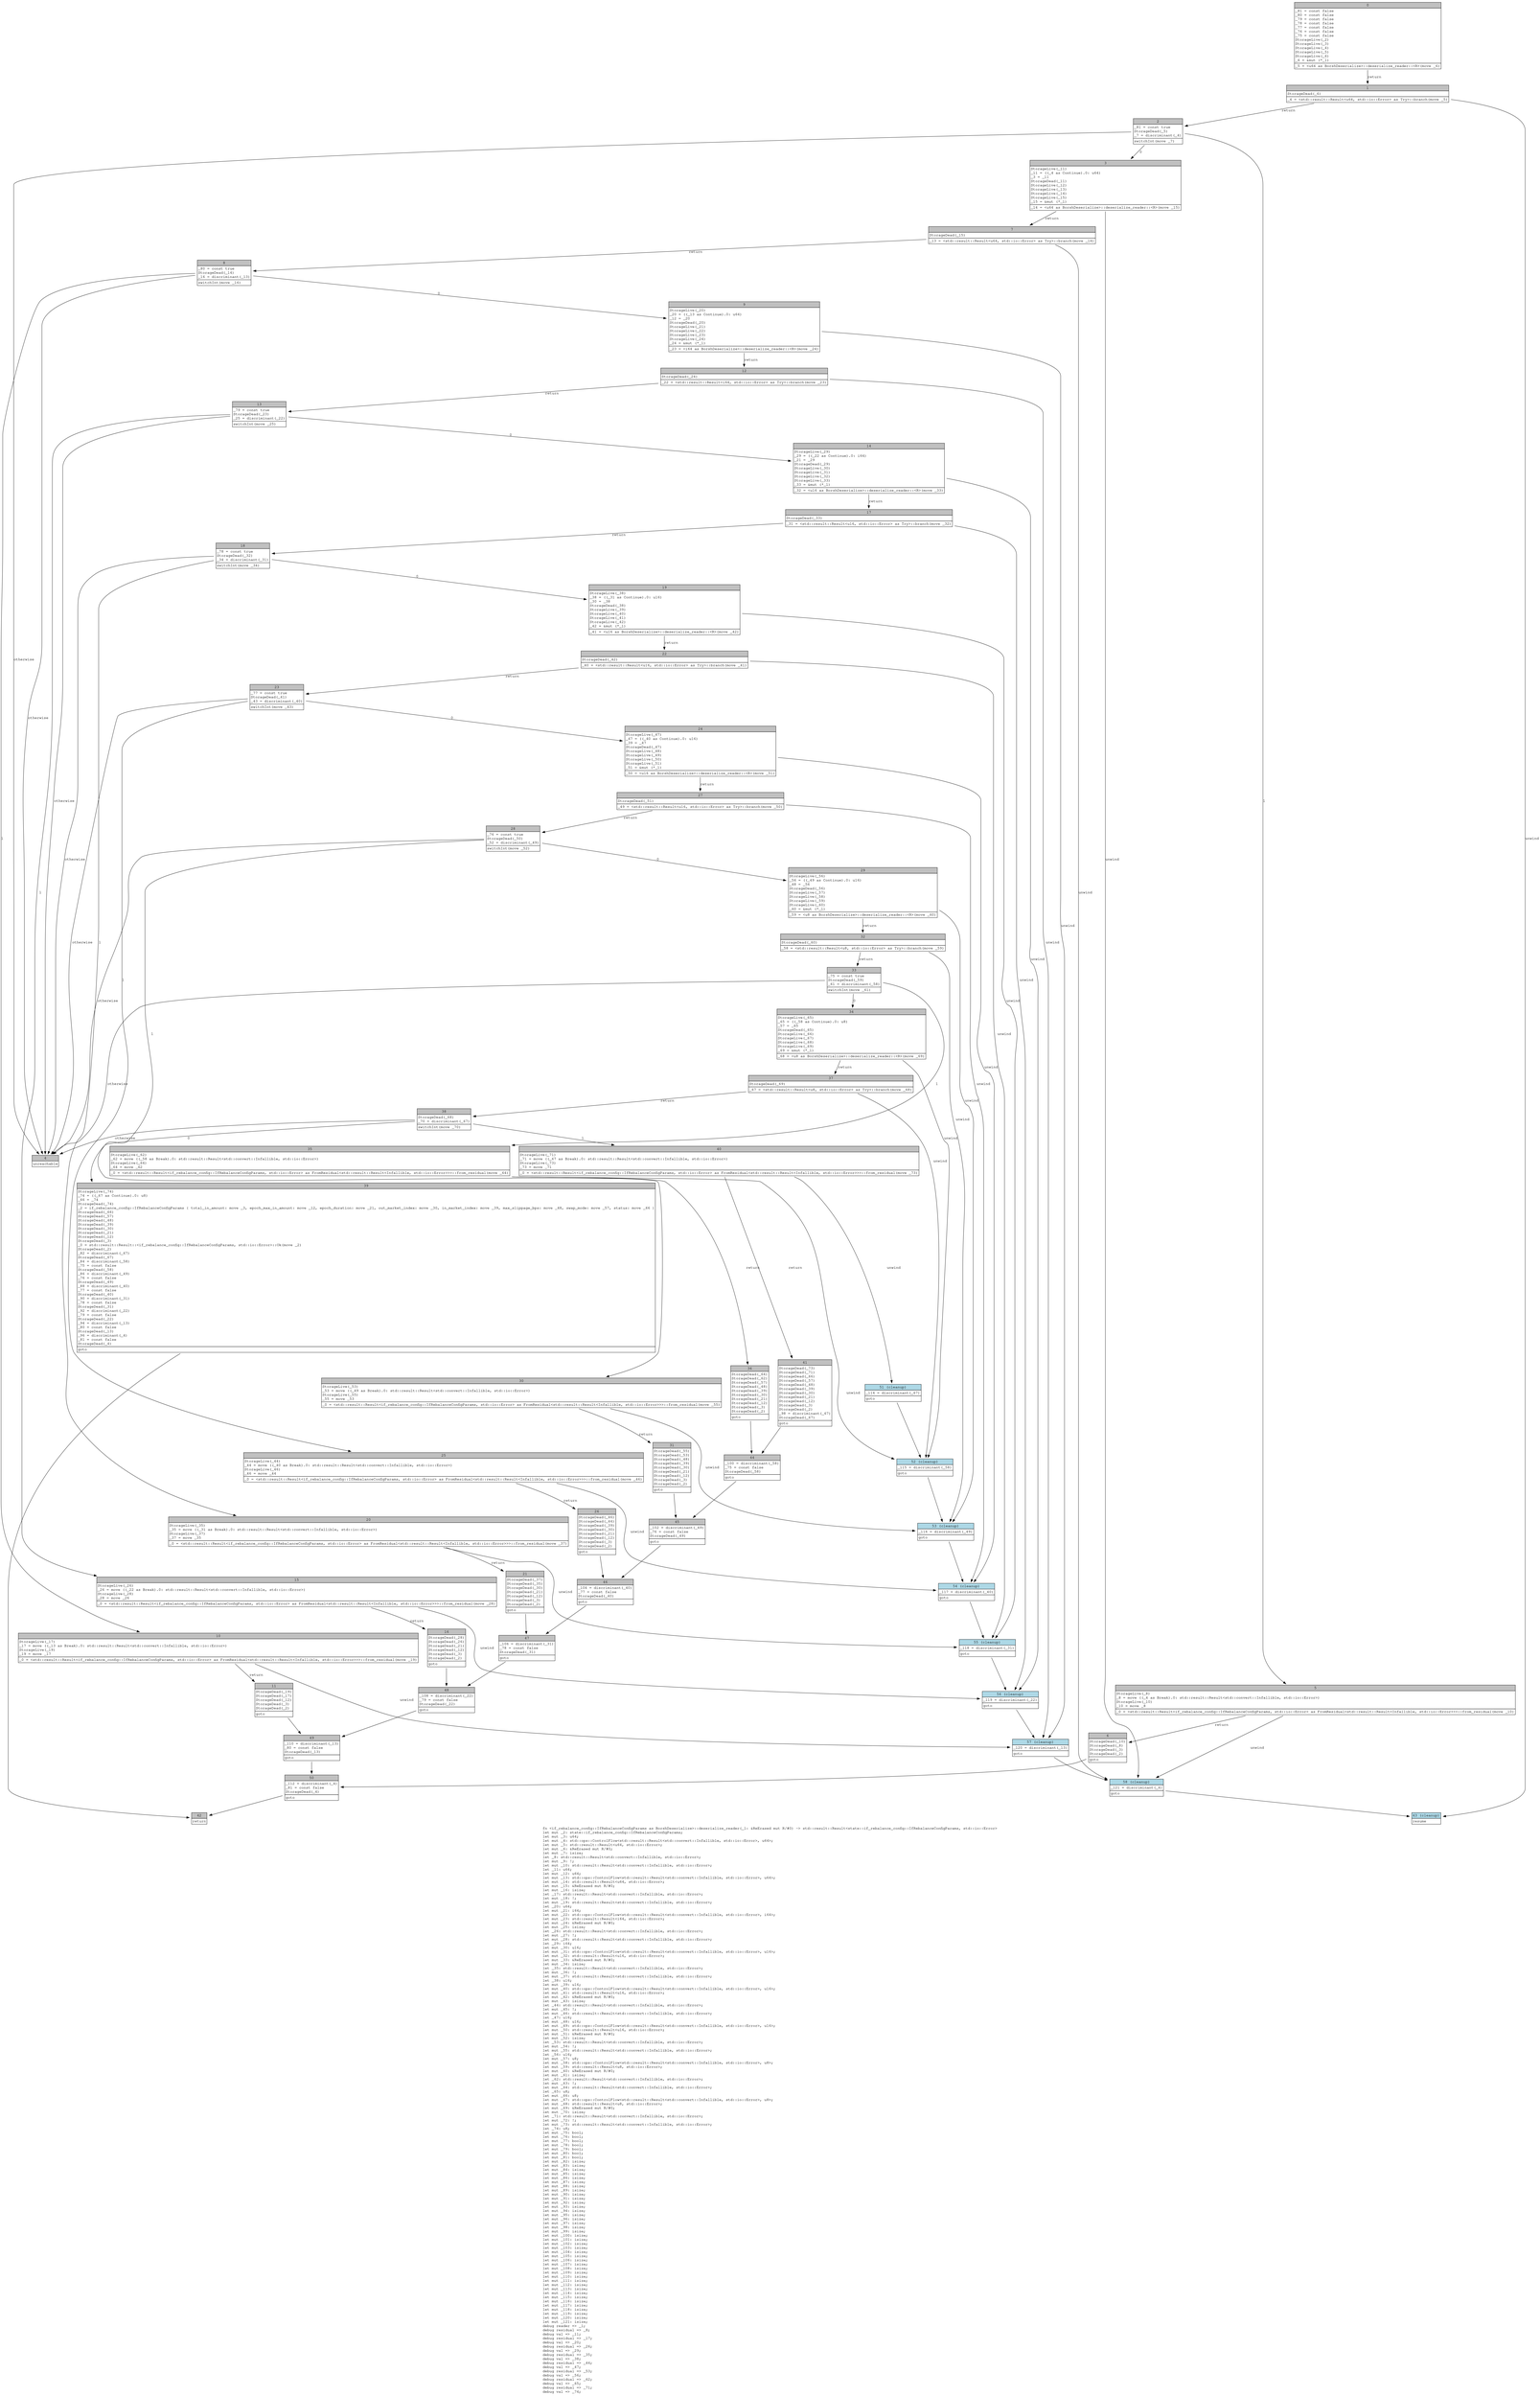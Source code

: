 digraph Mir_0_16465 {
    graph [fontname="Courier, monospace"];
    node [fontname="Courier, monospace"];
    edge [fontname="Courier, monospace"];
    label=<fn &lt;if_rebalance_config::IfRebalanceConfigParams as BorshDeserialize&gt;::deserialize_reader(_1: &amp;ReErased mut R/#0) -&gt; std::result::Result&lt;state::if_rebalance_config::IfRebalanceConfigParams, std::io::Error&gt;<br align="left"/>let mut _2: state::if_rebalance_config::IfRebalanceConfigParams;<br align="left"/>let mut _3: u64;<br align="left"/>let mut _4: std::ops::ControlFlow&lt;std::result::Result&lt;std::convert::Infallible, std::io::Error&gt;, u64&gt;;<br align="left"/>let mut _5: std::result::Result&lt;u64, std::io::Error&gt;;<br align="left"/>let mut _6: &amp;ReErased mut R/#0;<br align="left"/>let mut _7: isize;<br align="left"/>let _8: std::result::Result&lt;std::convert::Infallible, std::io::Error&gt;;<br align="left"/>let mut _9: !;<br align="left"/>let mut _10: std::result::Result&lt;std::convert::Infallible, std::io::Error&gt;;<br align="left"/>let _11: u64;<br align="left"/>let mut _12: u64;<br align="left"/>let mut _13: std::ops::ControlFlow&lt;std::result::Result&lt;std::convert::Infallible, std::io::Error&gt;, u64&gt;;<br align="left"/>let mut _14: std::result::Result&lt;u64, std::io::Error&gt;;<br align="left"/>let mut _15: &amp;ReErased mut R/#0;<br align="left"/>let mut _16: isize;<br align="left"/>let _17: std::result::Result&lt;std::convert::Infallible, std::io::Error&gt;;<br align="left"/>let mut _18: !;<br align="left"/>let mut _19: std::result::Result&lt;std::convert::Infallible, std::io::Error&gt;;<br align="left"/>let _20: u64;<br align="left"/>let mut _21: i64;<br align="left"/>let mut _22: std::ops::ControlFlow&lt;std::result::Result&lt;std::convert::Infallible, std::io::Error&gt;, i64&gt;;<br align="left"/>let mut _23: std::result::Result&lt;i64, std::io::Error&gt;;<br align="left"/>let mut _24: &amp;ReErased mut R/#0;<br align="left"/>let mut _25: isize;<br align="left"/>let _26: std::result::Result&lt;std::convert::Infallible, std::io::Error&gt;;<br align="left"/>let mut _27: !;<br align="left"/>let mut _28: std::result::Result&lt;std::convert::Infallible, std::io::Error&gt;;<br align="left"/>let _29: i64;<br align="left"/>let mut _30: u16;<br align="left"/>let mut _31: std::ops::ControlFlow&lt;std::result::Result&lt;std::convert::Infallible, std::io::Error&gt;, u16&gt;;<br align="left"/>let mut _32: std::result::Result&lt;u16, std::io::Error&gt;;<br align="left"/>let mut _33: &amp;ReErased mut R/#0;<br align="left"/>let mut _34: isize;<br align="left"/>let _35: std::result::Result&lt;std::convert::Infallible, std::io::Error&gt;;<br align="left"/>let mut _36: !;<br align="left"/>let mut _37: std::result::Result&lt;std::convert::Infallible, std::io::Error&gt;;<br align="left"/>let _38: u16;<br align="left"/>let mut _39: u16;<br align="left"/>let mut _40: std::ops::ControlFlow&lt;std::result::Result&lt;std::convert::Infallible, std::io::Error&gt;, u16&gt;;<br align="left"/>let mut _41: std::result::Result&lt;u16, std::io::Error&gt;;<br align="left"/>let mut _42: &amp;ReErased mut R/#0;<br align="left"/>let mut _43: isize;<br align="left"/>let _44: std::result::Result&lt;std::convert::Infallible, std::io::Error&gt;;<br align="left"/>let mut _45: !;<br align="left"/>let mut _46: std::result::Result&lt;std::convert::Infallible, std::io::Error&gt;;<br align="left"/>let _47: u16;<br align="left"/>let mut _48: u16;<br align="left"/>let mut _49: std::ops::ControlFlow&lt;std::result::Result&lt;std::convert::Infallible, std::io::Error&gt;, u16&gt;;<br align="left"/>let mut _50: std::result::Result&lt;u16, std::io::Error&gt;;<br align="left"/>let mut _51: &amp;ReErased mut R/#0;<br align="left"/>let mut _52: isize;<br align="left"/>let _53: std::result::Result&lt;std::convert::Infallible, std::io::Error&gt;;<br align="left"/>let mut _54: !;<br align="left"/>let mut _55: std::result::Result&lt;std::convert::Infallible, std::io::Error&gt;;<br align="left"/>let _56: u16;<br align="left"/>let mut _57: u8;<br align="left"/>let mut _58: std::ops::ControlFlow&lt;std::result::Result&lt;std::convert::Infallible, std::io::Error&gt;, u8&gt;;<br align="left"/>let mut _59: std::result::Result&lt;u8, std::io::Error&gt;;<br align="left"/>let mut _60: &amp;ReErased mut R/#0;<br align="left"/>let mut _61: isize;<br align="left"/>let _62: std::result::Result&lt;std::convert::Infallible, std::io::Error&gt;;<br align="left"/>let mut _63: !;<br align="left"/>let mut _64: std::result::Result&lt;std::convert::Infallible, std::io::Error&gt;;<br align="left"/>let _65: u8;<br align="left"/>let mut _66: u8;<br align="left"/>let mut _67: std::ops::ControlFlow&lt;std::result::Result&lt;std::convert::Infallible, std::io::Error&gt;, u8&gt;;<br align="left"/>let mut _68: std::result::Result&lt;u8, std::io::Error&gt;;<br align="left"/>let mut _69: &amp;ReErased mut R/#0;<br align="left"/>let mut _70: isize;<br align="left"/>let _71: std::result::Result&lt;std::convert::Infallible, std::io::Error&gt;;<br align="left"/>let mut _72: !;<br align="left"/>let mut _73: std::result::Result&lt;std::convert::Infallible, std::io::Error&gt;;<br align="left"/>let _74: u8;<br align="left"/>let mut _75: bool;<br align="left"/>let mut _76: bool;<br align="left"/>let mut _77: bool;<br align="left"/>let mut _78: bool;<br align="left"/>let mut _79: bool;<br align="left"/>let mut _80: bool;<br align="left"/>let mut _81: bool;<br align="left"/>let mut _82: isize;<br align="left"/>let mut _83: isize;<br align="left"/>let mut _84: isize;<br align="left"/>let mut _85: isize;<br align="left"/>let mut _86: isize;<br align="left"/>let mut _87: isize;<br align="left"/>let mut _88: isize;<br align="left"/>let mut _89: isize;<br align="left"/>let mut _90: isize;<br align="left"/>let mut _91: isize;<br align="left"/>let mut _92: isize;<br align="left"/>let mut _93: isize;<br align="left"/>let mut _94: isize;<br align="left"/>let mut _95: isize;<br align="left"/>let mut _96: isize;<br align="left"/>let mut _97: isize;<br align="left"/>let mut _98: isize;<br align="left"/>let mut _99: isize;<br align="left"/>let mut _100: isize;<br align="left"/>let mut _101: isize;<br align="left"/>let mut _102: isize;<br align="left"/>let mut _103: isize;<br align="left"/>let mut _104: isize;<br align="left"/>let mut _105: isize;<br align="left"/>let mut _106: isize;<br align="left"/>let mut _107: isize;<br align="left"/>let mut _108: isize;<br align="left"/>let mut _109: isize;<br align="left"/>let mut _110: isize;<br align="left"/>let mut _111: isize;<br align="left"/>let mut _112: isize;<br align="left"/>let mut _113: isize;<br align="left"/>let mut _114: isize;<br align="left"/>let mut _115: isize;<br align="left"/>let mut _116: isize;<br align="left"/>let mut _117: isize;<br align="left"/>let mut _118: isize;<br align="left"/>let mut _119: isize;<br align="left"/>let mut _120: isize;<br align="left"/>let mut _121: isize;<br align="left"/>debug reader =&gt; _1;<br align="left"/>debug residual =&gt; _8;<br align="left"/>debug val =&gt; _11;<br align="left"/>debug residual =&gt; _17;<br align="left"/>debug val =&gt; _20;<br align="left"/>debug residual =&gt; _26;<br align="left"/>debug val =&gt; _29;<br align="left"/>debug residual =&gt; _35;<br align="left"/>debug val =&gt; _38;<br align="left"/>debug residual =&gt; _44;<br align="left"/>debug val =&gt; _47;<br align="left"/>debug residual =&gt; _53;<br align="left"/>debug val =&gt; _56;<br align="left"/>debug residual =&gt; _62;<br align="left"/>debug val =&gt; _65;<br align="left"/>debug residual =&gt; _71;<br align="left"/>debug val =&gt; _74;<br align="left"/>>;
    bb0__0_16465 [shape="none", label=<<table border="0" cellborder="1" cellspacing="0"><tr><td bgcolor="gray" align="center" colspan="1">0</td></tr><tr><td align="left" balign="left">_81 = const false<br/>_80 = const false<br/>_79 = const false<br/>_78 = const false<br/>_77 = const false<br/>_76 = const false<br/>_75 = const false<br/>StorageLive(_2)<br/>StorageLive(_3)<br/>StorageLive(_4)<br/>StorageLive(_5)<br/>StorageLive(_6)<br/>_6 = &amp;mut (*_1)<br/></td></tr><tr><td align="left">_5 = &lt;u64 as BorshDeserialize&gt;::deserialize_reader::&lt;R&gt;(move _6)</td></tr></table>>];
    bb1__0_16465 [shape="none", label=<<table border="0" cellborder="1" cellspacing="0"><tr><td bgcolor="gray" align="center" colspan="1">1</td></tr><tr><td align="left" balign="left">StorageDead(_6)<br/></td></tr><tr><td align="left">_4 = &lt;std::result::Result&lt;u64, std::io::Error&gt; as Try&gt;::branch(move _5)</td></tr></table>>];
    bb2__0_16465 [shape="none", label=<<table border="0" cellborder="1" cellspacing="0"><tr><td bgcolor="gray" align="center" colspan="1">2</td></tr><tr><td align="left" balign="left">_81 = const true<br/>StorageDead(_5)<br/>_7 = discriminant(_4)<br/></td></tr><tr><td align="left">switchInt(move _7)</td></tr></table>>];
    bb3__0_16465 [shape="none", label=<<table border="0" cellborder="1" cellspacing="0"><tr><td bgcolor="gray" align="center" colspan="1">3</td></tr><tr><td align="left" balign="left">StorageLive(_11)<br/>_11 = ((_4 as Continue).0: u64)<br/>_3 = _11<br/>StorageDead(_11)<br/>StorageLive(_12)<br/>StorageLive(_13)<br/>StorageLive(_14)<br/>StorageLive(_15)<br/>_15 = &amp;mut (*_1)<br/></td></tr><tr><td align="left">_14 = &lt;u64 as BorshDeserialize&gt;::deserialize_reader::&lt;R&gt;(move _15)</td></tr></table>>];
    bb4__0_16465 [shape="none", label=<<table border="0" cellborder="1" cellspacing="0"><tr><td bgcolor="gray" align="center" colspan="1">4</td></tr><tr><td align="left">unreachable</td></tr></table>>];
    bb5__0_16465 [shape="none", label=<<table border="0" cellborder="1" cellspacing="0"><tr><td bgcolor="gray" align="center" colspan="1">5</td></tr><tr><td align="left" balign="left">StorageLive(_8)<br/>_8 = move ((_4 as Break).0: std::result::Result&lt;std::convert::Infallible, std::io::Error&gt;)<br/>StorageLive(_10)<br/>_10 = move _8<br/></td></tr><tr><td align="left">_0 = &lt;std::result::Result&lt;if_rebalance_config::IfRebalanceConfigParams, std::io::Error&gt; as FromResidual&lt;std::result::Result&lt;Infallible, std::io::Error&gt;&gt;&gt;::from_residual(move _10)</td></tr></table>>];
    bb6__0_16465 [shape="none", label=<<table border="0" cellborder="1" cellspacing="0"><tr><td bgcolor="gray" align="center" colspan="1">6</td></tr><tr><td align="left" balign="left">StorageDead(_10)<br/>StorageDead(_8)<br/>StorageDead(_3)<br/>StorageDead(_2)<br/></td></tr><tr><td align="left">goto</td></tr></table>>];
    bb7__0_16465 [shape="none", label=<<table border="0" cellborder="1" cellspacing="0"><tr><td bgcolor="gray" align="center" colspan="1">7</td></tr><tr><td align="left" balign="left">StorageDead(_15)<br/></td></tr><tr><td align="left">_13 = &lt;std::result::Result&lt;u64, std::io::Error&gt; as Try&gt;::branch(move _14)</td></tr></table>>];
    bb8__0_16465 [shape="none", label=<<table border="0" cellborder="1" cellspacing="0"><tr><td bgcolor="gray" align="center" colspan="1">8</td></tr><tr><td align="left" balign="left">_80 = const true<br/>StorageDead(_14)<br/>_16 = discriminant(_13)<br/></td></tr><tr><td align="left">switchInt(move _16)</td></tr></table>>];
    bb9__0_16465 [shape="none", label=<<table border="0" cellborder="1" cellspacing="0"><tr><td bgcolor="gray" align="center" colspan="1">9</td></tr><tr><td align="left" balign="left">StorageLive(_20)<br/>_20 = ((_13 as Continue).0: u64)<br/>_12 = _20<br/>StorageDead(_20)<br/>StorageLive(_21)<br/>StorageLive(_22)<br/>StorageLive(_23)<br/>StorageLive(_24)<br/>_24 = &amp;mut (*_1)<br/></td></tr><tr><td align="left">_23 = &lt;i64 as BorshDeserialize&gt;::deserialize_reader::&lt;R&gt;(move _24)</td></tr></table>>];
    bb10__0_16465 [shape="none", label=<<table border="0" cellborder="1" cellspacing="0"><tr><td bgcolor="gray" align="center" colspan="1">10</td></tr><tr><td align="left" balign="left">StorageLive(_17)<br/>_17 = move ((_13 as Break).0: std::result::Result&lt;std::convert::Infallible, std::io::Error&gt;)<br/>StorageLive(_19)<br/>_19 = move _17<br/></td></tr><tr><td align="left">_0 = &lt;std::result::Result&lt;if_rebalance_config::IfRebalanceConfigParams, std::io::Error&gt; as FromResidual&lt;std::result::Result&lt;Infallible, std::io::Error&gt;&gt;&gt;::from_residual(move _19)</td></tr></table>>];
    bb11__0_16465 [shape="none", label=<<table border="0" cellborder="1" cellspacing="0"><tr><td bgcolor="gray" align="center" colspan="1">11</td></tr><tr><td align="left" balign="left">StorageDead(_19)<br/>StorageDead(_17)<br/>StorageDead(_12)<br/>StorageDead(_3)<br/>StorageDead(_2)<br/></td></tr><tr><td align="left">goto</td></tr></table>>];
    bb12__0_16465 [shape="none", label=<<table border="0" cellborder="1" cellspacing="0"><tr><td bgcolor="gray" align="center" colspan="1">12</td></tr><tr><td align="left" balign="left">StorageDead(_24)<br/></td></tr><tr><td align="left">_22 = &lt;std::result::Result&lt;i64, std::io::Error&gt; as Try&gt;::branch(move _23)</td></tr></table>>];
    bb13__0_16465 [shape="none", label=<<table border="0" cellborder="1" cellspacing="0"><tr><td bgcolor="gray" align="center" colspan="1">13</td></tr><tr><td align="left" balign="left">_79 = const true<br/>StorageDead(_23)<br/>_25 = discriminant(_22)<br/></td></tr><tr><td align="left">switchInt(move _25)</td></tr></table>>];
    bb14__0_16465 [shape="none", label=<<table border="0" cellborder="1" cellspacing="0"><tr><td bgcolor="gray" align="center" colspan="1">14</td></tr><tr><td align="left" balign="left">StorageLive(_29)<br/>_29 = ((_22 as Continue).0: i64)<br/>_21 = _29<br/>StorageDead(_29)<br/>StorageLive(_30)<br/>StorageLive(_31)<br/>StorageLive(_32)<br/>StorageLive(_33)<br/>_33 = &amp;mut (*_1)<br/></td></tr><tr><td align="left">_32 = &lt;u16 as BorshDeserialize&gt;::deserialize_reader::&lt;R&gt;(move _33)</td></tr></table>>];
    bb15__0_16465 [shape="none", label=<<table border="0" cellborder="1" cellspacing="0"><tr><td bgcolor="gray" align="center" colspan="1">15</td></tr><tr><td align="left" balign="left">StorageLive(_26)<br/>_26 = move ((_22 as Break).0: std::result::Result&lt;std::convert::Infallible, std::io::Error&gt;)<br/>StorageLive(_28)<br/>_28 = move _26<br/></td></tr><tr><td align="left">_0 = &lt;std::result::Result&lt;if_rebalance_config::IfRebalanceConfigParams, std::io::Error&gt; as FromResidual&lt;std::result::Result&lt;Infallible, std::io::Error&gt;&gt;&gt;::from_residual(move _28)</td></tr></table>>];
    bb16__0_16465 [shape="none", label=<<table border="0" cellborder="1" cellspacing="0"><tr><td bgcolor="gray" align="center" colspan="1">16</td></tr><tr><td align="left" balign="left">StorageDead(_28)<br/>StorageDead(_26)<br/>StorageDead(_21)<br/>StorageDead(_12)<br/>StorageDead(_3)<br/>StorageDead(_2)<br/></td></tr><tr><td align="left">goto</td></tr></table>>];
    bb17__0_16465 [shape="none", label=<<table border="0" cellborder="1" cellspacing="0"><tr><td bgcolor="gray" align="center" colspan="1">17</td></tr><tr><td align="left" balign="left">StorageDead(_33)<br/></td></tr><tr><td align="left">_31 = &lt;std::result::Result&lt;u16, std::io::Error&gt; as Try&gt;::branch(move _32)</td></tr></table>>];
    bb18__0_16465 [shape="none", label=<<table border="0" cellborder="1" cellspacing="0"><tr><td bgcolor="gray" align="center" colspan="1">18</td></tr><tr><td align="left" balign="left">_78 = const true<br/>StorageDead(_32)<br/>_34 = discriminant(_31)<br/></td></tr><tr><td align="left">switchInt(move _34)</td></tr></table>>];
    bb19__0_16465 [shape="none", label=<<table border="0" cellborder="1" cellspacing="0"><tr><td bgcolor="gray" align="center" colspan="1">19</td></tr><tr><td align="left" balign="left">StorageLive(_38)<br/>_38 = ((_31 as Continue).0: u16)<br/>_30 = _38<br/>StorageDead(_38)<br/>StorageLive(_39)<br/>StorageLive(_40)<br/>StorageLive(_41)<br/>StorageLive(_42)<br/>_42 = &amp;mut (*_1)<br/></td></tr><tr><td align="left">_41 = &lt;u16 as BorshDeserialize&gt;::deserialize_reader::&lt;R&gt;(move _42)</td></tr></table>>];
    bb20__0_16465 [shape="none", label=<<table border="0" cellborder="1" cellspacing="0"><tr><td bgcolor="gray" align="center" colspan="1">20</td></tr><tr><td align="left" balign="left">StorageLive(_35)<br/>_35 = move ((_31 as Break).0: std::result::Result&lt;std::convert::Infallible, std::io::Error&gt;)<br/>StorageLive(_37)<br/>_37 = move _35<br/></td></tr><tr><td align="left">_0 = &lt;std::result::Result&lt;if_rebalance_config::IfRebalanceConfigParams, std::io::Error&gt; as FromResidual&lt;std::result::Result&lt;Infallible, std::io::Error&gt;&gt;&gt;::from_residual(move _37)</td></tr></table>>];
    bb21__0_16465 [shape="none", label=<<table border="0" cellborder="1" cellspacing="0"><tr><td bgcolor="gray" align="center" colspan="1">21</td></tr><tr><td align="left" balign="left">StorageDead(_37)<br/>StorageDead(_35)<br/>StorageDead(_30)<br/>StorageDead(_21)<br/>StorageDead(_12)<br/>StorageDead(_3)<br/>StorageDead(_2)<br/></td></tr><tr><td align="left">goto</td></tr></table>>];
    bb22__0_16465 [shape="none", label=<<table border="0" cellborder="1" cellspacing="0"><tr><td bgcolor="gray" align="center" colspan="1">22</td></tr><tr><td align="left" balign="left">StorageDead(_42)<br/></td></tr><tr><td align="left">_40 = &lt;std::result::Result&lt;u16, std::io::Error&gt; as Try&gt;::branch(move _41)</td></tr></table>>];
    bb23__0_16465 [shape="none", label=<<table border="0" cellborder="1" cellspacing="0"><tr><td bgcolor="gray" align="center" colspan="1">23</td></tr><tr><td align="left" balign="left">_77 = const true<br/>StorageDead(_41)<br/>_43 = discriminant(_40)<br/></td></tr><tr><td align="left">switchInt(move _43)</td></tr></table>>];
    bb24__0_16465 [shape="none", label=<<table border="0" cellborder="1" cellspacing="0"><tr><td bgcolor="gray" align="center" colspan="1">24</td></tr><tr><td align="left" balign="left">StorageLive(_47)<br/>_47 = ((_40 as Continue).0: u16)<br/>_39 = _47<br/>StorageDead(_47)<br/>StorageLive(_48)<br/>StorageLive(_49)<br/>StorageLive(_50)<br/>StorageLive(_51)<br/>_51 = &amp;mut (*_1)<br/></td></tr><tr><td align="left">_50 = &lt;u16 as BorshDeserialize&gt;::deserialize_reader::&lt;R&gt;(move _51)</td></tr></table>>];
    bb25__0_16465 [shape="none", label=<<table border="0" cellborder="1" cellspacing="0"><tr><td bgcolor="gray" align="center" colspan="1">25</td></tr><tr><td align="left" balign="left">StorageLive(_44)<br/>_44 = move ((_40 as Break).0: std::result::Result&lt;std::convert::Infallible, std::io::Error&gt;)<br/>StorageLive(_46)<br/>_46 = move _44<br/></td></tr><tr><td align="left">_0 = &lt;std::result::Result&lt;if_rebalance_config::IfRebalanceConfigParams, std::io::Error&gt; as FromResidual&lt;std::result::Result&lt;Infallible, std::io::Error&gt;&gt;&gt;::from_residual(move _46)</td></tr></table>>];
    bb26__0_16465 [shape="none", label=<<table border="0" cellborder="1" cellspacing="0"><tr><td bgcolor="gray" align="center" colspan="1">26</td></tr><tr><td align="left" balign="left">StorageDead(_46)<br/>StorageDead(_44)<br/>StorageDead(_39)<br/>StorageDead(_30)<br/>StorageDead(_21)<br/>StorageDead(_12)<br/>StorageDead(_3)<br/>StorageDead(_2)<br/></td></tr><tr><td align="left">goto</td></tr></table>>];
    bb27__0_16465 [shape="none", label=<<table border="0" cellborder="1" cellspacing="0"><tr><td bgcolor="gray" align="center" colspan="1">27</td></tr><tr><td align="left" balign="left">StorageDead(_51)<br/></td></tr><tr><td align="left">_49 = &lt;std::result::Result&lt;u16, std::io::Error&gt; as Try&gt;::branch(move _50)</td></tr></table>>];
    bb28__0_16465 [shape="none", label=<<table border="0" cellborder="1" cellspacing="0"><tr><td bgcolor="gray" align="center" colspan="1">28</td></tr><tr><td align="left" balign="left">_76 = const true<br/>StorageDead(_50)<br/>_52 = discriminant(_49)<br/></td></tr><tr><td align="left">switchInt(move _52)</td></tr></table>>];
    bb29__0_16465 [shape="none", label=<<table border="0" cellborder="1" cellspacing="0"><tr><td bgcolor="gray" align="center" colspan="1">29</td></tr><tr><td align="left" balign="left">StorageLive(_56)<br/>_56 = ((_49 as Continue).0: u16)<br/>_48 = _56<br/>StorageDead(_56)<br/>StorageLive(_57)<br/>StorageLive(_58)<br/>StorageLive(_59)<br/>StorageLive(_60)<br/>_60 = &amp;mut (*_1)<br/></td></tr><tr><td align="left">_59 = &lt;u8 as BorshDeserialize&gt;::deserialize_reader::&lt;R&gt;(move _60)</td></tr></table>>];
    bb30__0_16465 [shape="none", label=<<table border="0" cellborder="1" cellspacing="0"><tr><td bgcolor="gray" align="center" colspan="1">30</td></tr><tr><td align="left" balign="left">StorageLive(_53)<br/>_53 = move ((_49 as Break).0: std::result::Result&lt;std::convert::Infallible, std::io::Error&gt;)<br/>StorageLive(_55)<br/>_55 = move _53<br/></td></tr><tr><td align="left">_0 = &lt;std::result::Result&lt;if_rebalance_config::IfRebalanceConfigParams, std::io::Error&gt; as FromResidual&lt;std::result::Result&lt;Infallible, std::io::Error&gt;&gt;&gt;::from_residual(move _55)</td></tr></table>>];
    bb31__0_16465 [shape="none", label=<<table border="0" cellborder="1" cellspacing="0"><tr><td bgcolor="gray" align="center" colspan="1">31</td></tr><tr><td align="left" balign="left">StorageDead(_55)<br/>StorageDead(_53)<br/>StorageDead(_48)<br/>StorageDead(_39)<br/>StorageDead(_30)<br/>StorageDead(_21)<br/>StorageDead(_12)<br/>StorageDead(_3)<br/>StorageDead(_2)<br/></td></tr><tr><td align="left">goto</td></tr></table>>];
    bb32__0_16465 [shape="none", label=<<table border="0" cellborder="1" cellspacing="0"><tr><td bgcolor="gray" align="center" colspan="1">32</td></tr><tr><td align="left" balign="left">StorageDead(_60)<br/></td></tr><tr><td align="left">_58 = &lt;std::result::Result&lt;u8, std::io::Error&gt; as Try&gt;::branch(move _59)</td></tr></table>>];
    bb33__0_16465 [shape="none", label=<<table border="0" cellborder="1" cellspacing="0"><tr><td bgcolor="gray" align="center" colspan="1">33</td></tr><tr><td align="left" balign="left">_75 = const true<br/>StorageDead(_59)<br/>_61 = discriminant(_58)<br/></td></tr><tr><td align="left">switchInt(move _61)</td></tr></table>>];
    bb34__0_16465 [shape="none", label=<<table border="0" cellborder="1" cellspacing="0"><tr><td bgcolor="gray" align="center" colspan="1">34</td></tr><tr><td align="left" balign="left">StorageLive(_65)<br/>_65 = ((_58 as Continue).0: u8)<br/>_57 = _65<br/>StorageDead(_65)<br/>StorageLive(_66)<br/>StorageLive(_67)<br/>StorageLive(_68)<br/>StorageLive(_69)<br/>_69 = &amp;mut (*_1)<br/></td></tr><tr><td align="left">_68 = &lt;u8 as BorshDeserialize&gt;::deserialize_reader::&lt;R&gt;(move _69)</td></tr></table>>];
    bb35__0_16465 [shape="none", label=<<table border="0" cellborder="1" cellspacing="0"><tr><td bgcolor="gray" align="center" colspan="1">35</td></tr><tr><td align="left" balign="left">StorageLive(_62)<br/>_62 = move ((_58 as Break).0: std::result::Result&lt;std::convert::Infallible, std::io::Error&gt;)<br/>StorageLive(_64)<br/>_64 = move _62<br/></td></tr><tr><td align="left">_0 = &lt;std::result::Result&lt;if_rebalance_config::IfRebalanceConfigParams, std::io::Error&gt; as FromResidual&lt;std::result::Result&lt;Infallible, std::io::Error&gt;&gt;&gt;::from_residual(move _64)</td></tr></table>>];
    bb36__0_16465 [shape="none", label=<<table border="0" cellborder="1" cellspacing="0"><tr><td bgcolor="gray" align="center" colspan="1">36</td></tr><tr><td align="left" balign="left">StorageDead(_64)<br/>StorageDead(_62)<br/>StorageDead(_57)<br/>StorageDead(_48)<br/>StorageDead(_39)<br/>StorageDead(_30)<br/>StorageDead(_21)<br/>StorageDead(_12)<br/>StorageDead(_3)<br/>StorageDead(_2)<br/></td></tr><tr><td align="left">goto</td></tr></table>>];
    bb37__0_16465 [shape="none", label=<<table border="0" cellborder="1" cellspacing="0"><tr><td bgcolor="gray" align="center" colspan="1">37</td></tr><tr><td align="left" balign="left">StorageDead(_69)<br/></td></tr><tr><td align="left">_67 = &lt;std::result::Result&lt;u8, std::io::Error&gt; as Try&gt;::branch(move _68)</td></tr></table>>];
    bb38__0_16465 [shape="none", label=<<table border="0" cellborder="1" cellspacing="0"><tr><td bgcolor="gray" align="center" colspan="1">38</td></tr><tr><td align="left" balign="left">StorageDead(_68)<br/>_70 = discriminant(_67)<br/></td></tr><tr><td align="left">switchInt(move _70)</td></tr></table>>];
    bb39__0_16465 [shape="none", label=<<table border="0" cellborder="1" cellspacing="0"><tr><td bgcolor="gray" align="center" colspan="1">39</td></tr><tr><td align="left" balign="left">StorageLive(_74)<br/>_74 = ((_67 as Continue).0: u8)<br/>_66 = _74<br/>StorageDead(_74)<br/>_2 = if_rebalance_config::IfRebalanceConfigParams { total_in_amount: move _3, epoch_max_in_amount: move _12, epoch_duration: move _21, out_market_index: move _30, in_market_index: move _39, max_slippage_bps: move _48, swap_mode: move _57, status: move _66 }<br/>StorageDead(_66)<br/>StorageDead(_57)<br/>StorageDead(_48)<br/>StorageDead(_39)<br/>StorageDead(_30)<br/>StorageDead(_21)<br/>StorageDead(_12)<br/>StorageDead(_3)<br/>_0 = std::result::Result::&lt;if_rebalance_config::IfRebalanceConfigParams, std::io::Error&gt;::Ok(move _2)<br/>StorageDead(_2)<br/>_82 = discriminant(_67)<br/>StorageDead(_67)<br/>_84 = discriminant(_58)<br/>_75 = const false<br/>StorageDead(_58)<br/>_86 = discriminant(_49)<br/>_76 = const false<br/>StorageDead(_49)<br/>_88 = discriminant(_40)<br/>_77 = const false<br/>StorageDead(_40)<br/>_90 = discriminant(_31)<br/>_78 = const false<br/>StorageDead(_31)<br/>_92 = discriminant(_22)<br/>_79 = const false<br/>StorageDead(_22)<br/>_94 = discriminant(_13)<br/>_80 = const false<br/>StorageDead(_13)<br/>_96 = discriminant(_4)<br/>_81 = const false<br/>StorageDead(_4)<br/></td></tr><tr><td align="left">goto</td></tr></table>>];
    bb40__0_16465 [shape="none", label=<<table border="0" cellborder="1" cellspacing="0"><tr><td bgcolor="gray" align="center" colspan="1">40</td></tr><tr><td align="left" balign="left">StorageLive(_71)<br/>_71 = move ((_67 as Break).0: std::result::Result&lt;std::convert::Infallible, std::io::Error&gt;)<br/>StorageLive(_73)<br/>_73 = move _71<br/></td></tr><tr><td align="left">_0 = &lt;std::result::Result&lt;if_rebalance_config::IfRebalanceConfigParams, std::io::Error&gt; as FromResidual&lt;std::result::Result&lt;Infallible, std::io::Error&gt;&gt;&gt;::from_residual(move _73)</td></tr></table>>];
    bb41__0_16465 [shape="none", label=<<table border="0" cellborder="1" cellspacing="0"><tr><td bgcolor="gray" align="center" colspan="1">41</td></tr><tr><td align="left" balign="left">StorageDead(_73)<br/>StorageDead(_71)<br/>StorageDead(_66)<br/>StorageDead(_57)<br/>StorageDead(_48)<br/>StorageDead(_39)<br/>StorageDead(_30)<br/>StorageDead(_21)<br/>StorageDead(_12)<br/>StorageDead(_3)<br/>StorageDead(_2)<br/>_98 = discriminant(_67)<br/>StorageDead(_67)<br/></td></tr><tr><td align="left">goto</td></tr></table>>];
    bb42__0_16465 [shape="none", label=<<table border="0" cellborder="1" cellspacing="0"><tr><td bgcolor="gray" align="center" colspan="1">42</td></tr><tr><td align="left">return</td></tr></table>>];
    bb43__0_16465 [shape="none", label=<<table border="0" cellborder="1" cellspacing="0"><tr><td bgcolor="lightblue" align="center" colspan="1">43 (cleanup)</td></tr><tr><td align="left">resume</td></tr></table>>];
    bb44__0_16465 [shape="none", label=<<table border="0" cellborder="1" cellspacing="0"><tr><td bgcolor="gray" align="center" colspan="1">44</td></tr><tr><td align="left" balign="left">_100 = discriminant(_58)<br/>_75 = const false<br/>StorageDead(_58)<br/></td></tr><tr><td align="left">goto</td></tr></table>>];
    bb45__0_16465 [shape="none", label=<<table border="0" cellborder="1" cellspacing="0"><tr><td bgcolor="gray" align="center" colspan="1">45</td></tr><tr><td align="left" balign="left">_102 = discriminant(_49)<br/>_76 = const false<br/>StorageDead(_49)<br/></td></tr><tr><td align="left">goto</td></tr></table>>];
    bb46__0_16465 [shape="none", label=<<table border="0" cellborder="1" cellspacing="0"><tr><td bgcolor="gray" align="center" colspan="1">46</td></tr><tr><td align="left" balign="left">_104 = discriminant(_40)<br/>_77 = const false<br/>StorageDead(_40)<br/></td></tr><tr><td align="left">goto</td></tr></table>>];
    bb47__0_16465 [shape="none", label=<<table border="0" cellborder="1" cellspacing="0"><tr><td bgcolor="gray" align="center" colspan="1">47</td></tr><tr><td align="left" balign="left">_106 = discriminant(_31)<br/>_78 = const false<br/>StorageDead(_31)<br/></td></tr><tr><td align="left">goto</td></tr></table>>];
    bb48__0_16465 [shape="none", label=<<table border="0" cellborder="1" cellspacing="0"><tr><td bgcolor="gray" align="center" colspan="1">48</td></tr><tr><td align="left" balign="left">_108 = discriminant(_22)<br/>_79 = const false<br/>StorageDead(_22)<br/></td></tr><tr><td align="left">goto</td></tr></table>>];
    bb49__0_16465 [shape="none", label=<<table border="0" cellborder="1" cellspacing="0"><tr><td bgcolor="gray" align="center" colspan="1">49</td></tr><tr><td align="left" balign="left">_110 = discriminant(_13)<br/>_80 = const false<br/>StorageDead(_13)<br/></td></tr><tr><td align="left">goto</td></tr></table>>];
    bb50__0_16465 [shape="none", label=<<table border="0" cellborder="1" cellspacing="0"><tr><td bgcolor="gray" align="center" colspan="1">50</td></tr><tr><td align="left" balign="left">_112 = discriminant(_4)<br/>_81 = const false<br/>StorageDead(_4)<br/></td></tr><tr><td align="left">goto</td></tr></table>>];
    bb51__0_16465 [shape="none", label=<<table border="0" cellborder="1" cellspacing="0"><tr><td bgcolor="lightblue" align="center" colspan="1">51 (cleanup)</td></tr><tr><td align="left" balign="left">_114 = discriminant(_67)<br/></td></tr><tr><td align="left">goto</td></tr></table>>];
    bb52__0_16465 [shape="none", label=<<table border="0" cellborder="1" cellspacing="0"><tr><td bgcolor="lightblue" align="center" colspan="1">52 (cleanup)</td></tr><tr><td align="left" balign="left">_115 = discriminant(_58)<br/></td></tr><tr><td align="left">goto</td></tr></table>>];
    bb53__0_16465 [shape="none", label=<<table border="0" cellborder="1" cellspacing="0"><tr><td bgcolor="lightblue" align="center" colspan="1">53 (cleanup)</td></tr><tr><td align="left" balign="left">_116 = discriminant(_49)<br/></td></tr><tr><td align="left">goto</td></tr></table>>];
    bb54__0_16465 [shape="none", label=<<table border="0" cellborder="1" cellspacing="0"><tr><td bgcolor="lightblue" align="center" colspan="1">54 (cleanup)</td></tr><tr><td align="left" balign="left">_117 = discriminant(_40)<br/></td></tr><tr><td align="left">goto</td></tr></table>>];
    bb55__0_16465 [shape="none", label=<<table border="0" cellborder="1" cellspacing="0"><tr><td bgcolor="lightblue" align="center" colspan="1">55 (cleanup)</td></tr><tr><td align="left" balign="left">_118 = discriminant(_31)<br/></td></tr><tr><td align="left">goto</td></tr></table>>];
    bb56__0_16465 [shape="none", label=<<table border="0" cellborder="1" cellspacing="0"><tr><td bgcolor="lightblue" align="center" colspan="1">56 (cleanup)</td></tr><tr><td align="left" balign="left">_119 = discriminant(_22)<br/></td></tr><tr><td align="left">goto</td></tr></table>>];
    bb57__0_16465 [shape="none", label=<<table border="0" cellborder="1" cellspacing="0"><tr><td bgcolor="lightblue" align="center" colspan="1">57 (cleanup)</td></tr><tr><td align="left" balign="left">_120 = discriminant(_13)<br/></td></tr><tr><td align="left">goto</td></tr></table>>];
    bb58__0_16465 [shape="none", label=<<table border="0" cellborder="1" cellspacing="0"><tr><td bgcolor="lightblue" align="center" colspan="1">58 (cleanup)</td></tr><tr><td align="left" balign="left">_121 = discriminant(_4)<br/></td></tr><tr><td align="left">goto</td></tr></table>>];
    bb0__0_16465 -> bb1__0_16465 [label="return"];
    bb1__0_16465 -> bb2__0_16465 [label="return"];
    bb1__0_16465 -> bb43__0_16465 [label="unwind"];
    bb2__0_16465 -> bb3__0_16465 [label="0"];
    bb2__0_16465 -> bb5__0_16465 [label="1"];
    bb2__0_16465 -> bb4__0_16465 [label="otherwise"];
    bb3__0_16465 -> bb7__0_16465 [label="return"];
    bb3__0_16465 -> bb58__0_16465 [label="unwind"];
    bb5__0_16465 -> bb6__0_16465 [label="return"];
    bb5__0_16465 -> bb58__0_16465 [label="unwind"];
    bb6__0_16465 -> bb50__0_16465 [label=""];
    bb7__0_16465 -> bb8__0_16465 [label="return"];
    bb7__0_16465 -> bb58__0_16465 [label="unwind"];
    bb8__0_16465 -> bb9__0_16465 [label="0"];
    bb8__0_16465 -> bb10__0_16465 [label="1"];
    bb8__0_16465 -> bb4__0_16465 [label="otherwise"];
    bb9__0_16465 -> bb12__0_16465 [label="return"];
    bb9__0_16465 -> bb57__0_16465 [label="unwind"];
    bb10__0_16465 -> bb11__0_16465 [label="return"];
    bb10__0_16465 -> bb57__0_16465 [label="unwind"];
    bb11__0_16465 -> bb49__0_16465 [label=""];
    bb12__0_16465 -> bb13__0_16465 [label="return"];
    bb12__0_16465 -> bb57__0_16465 [label="unwind"];
    bb13__0_16465 -> bb14__0_16465 [label="0"];
    bb13__0_16465 -> bb15__0_16465 [label="1"];
    bb13__0_16465 -> bb4__0_16465 [label="otherwise"];
    bb14__0_16465 -> bb17__0_16465 [label="return"];
    bb14__0_16465 -> bb56__0_16465 [label="unwind"];
    bb15__0_16465 -> bb16__0_16465 [label="return"];
    bb15__0_16465 -> bb56__0_16465 [label="unwind"];
    bb16__0_16465 -> bb48__0_16465 [label=""];
    bb17__0_16465 -> bb18__0_16465 [label="return"];
    bb17__0_16465 -> bb56__0_16465 [label="unwind"];
    bb18__0_16465 -> bb19__0_16465 [label="0"];
    bb18__0_16465 -> bb20__0_16465 [label="1"];
    bb18__0_16465 -> bb4__0_16465 [label="otherwise"];
    bb19__0_16465 -> bb22__0_16465 [label="return"];
    bb19__0_16465 -> bb55__0_16465 [label="unwind"];
    bb20__0_16465 -> bb21__0_16465 [label="return"];
    bb20__0_16465 -> bb55__0_16465 [label="unwind"];
    bb21__0_16465 -> bb47__0_16465 [label=""];
    bb22__0_16465 -> bb23__0_16465 [label="return"];
    bb22__0_16465 -> bb55__0_16465 [label="unwind"];
    bb23__0_16465 -> bb24__0_16465 [label="0"];
    bb23__0_16465 -> bb25__0_16465 [label="1"];
    bb23__0_16465 -> bb4__0_16465 [label="otherwise"];
    bb24__0_16465 -> bb27__0_16465 [label="return"];
    bb24__0_16465 -> bb54__0_16465 [label="unwind"];
    bb25__0_16465 -> bb26__0_16465 [label="return"];
    bb25__0_16465 -> bb54__0_16465 [label="unwind"];
    bb26__0_16465 -> bb46__0_16465 [label=""];
    bb27__0_16465 -> bb28__0_16465 [label="return"];
    bb27__0_16465 -> bb54__0_16465 [label="unwind"];
    bb28__0_16465 -> bb29__0_16465 [label="0"];
    bb28__0_16465 -> bb30__0_16465 [label="1"];
    bb28__0_16465 -> bb4__0_16465 [label="otherwise"];
    bb29__0_16465 -> bb32__0_16465 [label="return"];
    bb29__0_16465 -> bb53__0_16465 [label="unwind"];
    bb30__0_16465 -> bb31__0_16465 [label="return"];
    bb30__0_16465 -> bb53__0_16465 [label="unwind"];
    bb31__0_16465 -> bb45__0_16465 [label=""];
    bb32__0_16465 -> bb33__0_16465 [label="return"];
    bb32__0_16465 -> bb53__0_16465 [label="unwind"];
    bb33__0_16465 -> bb34__0_16465 [label="0"];
    bb33__0_16465 -> bb35__0_16465 [label="1"];
    bb33__0_16465 -> bb4__0_16465 [label="otherwise"];
    bb34__0_16465 -> bb37__0_16465 [label="return"];
    bb34__0_16465 -> bb52__0_16465 [label="unwind"];
    bb35__0_16465 -> bb36__0_16465 [label="return"];
    bb35__0_16465 -> bb52__0_16465 [label="unwind"];
    bb36__0_16465 -> bb44__0_16465 [label=""];
    bb37__0_16465 -> bb38__0_16465 [label="return"];
    bb37__0_16465 -> bb52__0_16465 [label="unwind"];
    bb38__0_16465 -> bb39__0_16465 [label="0"];
    bb38__0_16465 -> bb40__0_16465 [label="1"];
    bb38__0_16465 -> bb4__0_16465 [label="otherwise"];
    bb39__0_16465 -> bb42__0_16465 [label=""];
    bb40__0_16465 -> bb41__0_16465 [label="return"];
    bb40__0_16465 -> bb51__0_16465 [label="unwind"];
    bb41__0_16465 -> bb44__0_16465 [label=""];
    bb44__0_16465 -> bb45__0_16465 [label=""];
    bb45__0_16465 -> bb46__0_16465 [label=""];
    bb46__0_16465 -> bb47__0_16465 [label=""];
    bb47__0_16465 -> bb48__0_16465 [label=""];
    bb48__0_16465 -> bb49__0_16465 [label=""];
    bb49__0_16465 -> bb50__0_16465 [label=""];
    bb50__0_16465 -> bb42__0_16465 [label=""];
    bb51__0_16465 -> bb52__0_16465 [label=""];
    bb52__0_16465 -> bb53__0_16465 [label=""];
    bb53__0_16465 -> bb54__0_16465 [label=""];
    bb54__0_16465 -> bb55__0_16465 [label=""];
    bb55__0_16465 -> bb56__0_16465 [label=""];
    bb56__0_16465 -> bb57__0_16465 [label=""];
    bb57__0_16465 -> bb58__0_16465 [label=""];
    bb58__0_16465 -> bb43__0_16465 [label=""];
}
